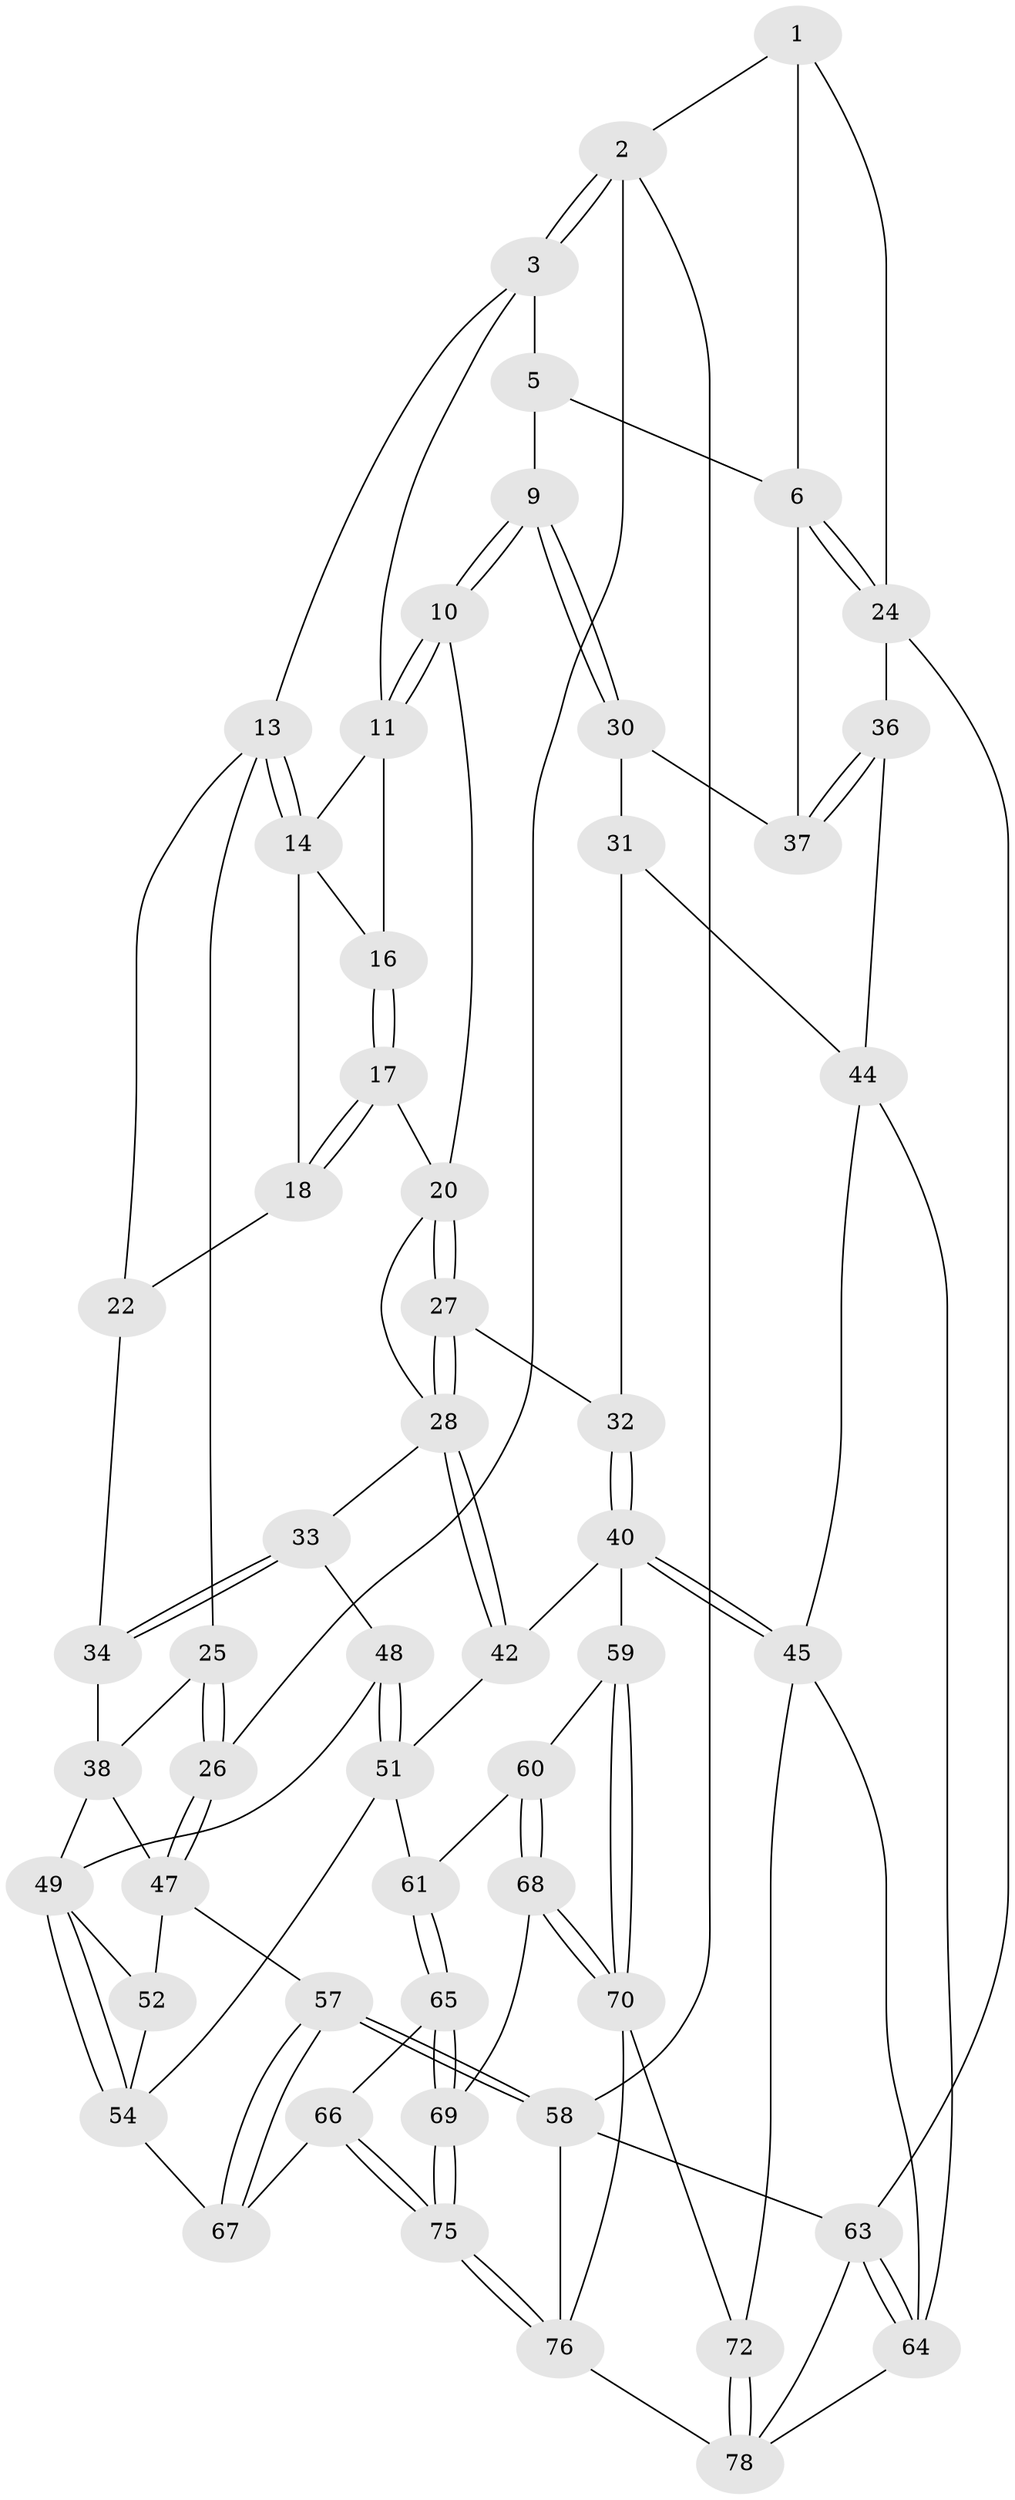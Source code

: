 // Generated by graph-tools (version 1.1) at 2025/24/03/03/25 07:24:32]
// undirected, 55 vertices, 125 edges
graph export_dot {
graph [start="1"]
  node [color=gray90,style=filled];
  1 [pos="+0.7219471157390112+0"];
  2 [pos="+0+0"];
  3 [pos="+0+0",super="+4"];
  5 [pos="+0.5467369234362901+0",super="+8"];
  6 [pos="+0.8282199302020078+0.1895310607209211",super="+7"];
  9 [pos="+0.6877588982553255+0.2792890285680036"];
  10 [pos="+0.4554637251665121+0.16624170208933733"];
  11 [pos="+0.4380496113438935+0.11967288504227416",super="+12"];
  13 [pos="+0.0768990581909383+0.08134643312335653",super="+23"];
  14 [pos="+0.19002554983541378+0.16215559474477267",super="+15"];
  16 [pos="+0.29399796275819323+0.17714117700173454"];
  17 [pos="+0.3166912819948362+0.29707695524930405"];
  18 [pos="+0.27363181823541094+0.3242098658825355",super="+19"];
  20 [pos="+0.4087303612659438+0.27811432062087144",super="+21"];
  22 [pos="+0.17267634189483674+0.3275580882400708",super="+35"];
  24 [pos="+1+0.12576429871446543"];
  25 [pos="+0.10036275758211763+0.36283012792944147"];
  26 [pos="+0+0.3344005784907768"];
  27 [pos="+0.4625821606560458+0.3440480307786995"];
  28 [pos="+0.36082210490635436+0.48936193552238155",super="+29"];
  30 [pos="+0.6843947491172047+0.2900154766810164",super="+39"];
  31 [pos="+0.6775484311428078+0.30237568054521574",super="+43"];
  32 [pos="+0.5261830608988509+0.3699682538263542"];
  33 [pos="+0.31417493251687995+0.45888517941265483"];
  34 [pos="+0.275800324024063+0.41983062776361846"];
  36 [pos="+1+0.4986759830885835"];
  37 [pos="+0.9941056371019428+0.4892577643772483"];
  38 [pos="+0.13532694584060279+0.46503155461873413",super="+46"];
  40 [pos="+0.467371632287627+0.5990627341357568",super="+41"];
  42 [pos="+0.3864002112401126+0.530150734086763"];
  44 [pos="+0.6395136188573411+0.6414698768731931",super="+62"];
  45 [pos="+0.5795723159826269+0.6649071568217827",super="+71"];
  47 [pos="+0+0.5166706996146134",super="+53"];
  48 [pos="+0.215150070366012+0.5338501436030311"];
  49 [pos="+0.16864291226321643+0.5210932356005795",super="+50"];
  51 [pos="+0.23821178897419917+0.578146938412145",super="+56"];
  52 [pos="+0.09584013093814232+0.5794643653049949"];
  54 [pos="+0.18548551147269696+0.6613427429683449",super="+55"];
  57 [pos="+0+0.7162321874025467"];
  58 [pos="+0+1"];
  59 [pos="+0.4335121295267825+0.6109093461780911"];
  60 [pos="+0.2821759378965906+0.6838063651846595"];
  61 [pos="+0.234308066776396+0.6775385476229093"];
  63 [pos="+1+1"];
  64 [pos="+1+1",super="+74"];
  65 [pos="+0.22851712451179532+0.7868552535492046"];
  66 [pos="+0.10974052196428354+0.7871364388904073"];
  67 [pos="+0.07919807527052014+0.7366987340181512"];
  68 [pos="+0.30446665473617407+0.8268889850943758"];
  69 [pos="+0.2887052611547883+0.8240816523692605"];
  70 [pos="+0.31452181634589144+0.8354159962093701",super="+73"];
  72 [pos="+0.4370518206390125+0.909356601330763"];
  75 [pos="+0.13145690036435512+0.8718567740707356"];
  76 [pos="+0.12480437976512765+1",super="+77"];
  78 [pos="+0.4665874067318234+1",super="+79"];
  1 -- 2;
  1 -- 6;
  1 -- 24;
  2 -- 3;
  2 -- 3;
  2 -- 26;
  2 -- 58;
  3 -- 13;
  3 -- 11;
  3 -- 5;
  5 -- 9;
  5 -- 6;
  6 -- 24;
  6 -- 24;
  6 -- 37;
  9 -- 10;
  9 -- 10;
  9 -- 30;
  9 -- 30;
  10 -- 11;
  10 -- 11;
  10 -- 20;
  11 -- 16;
  11 -- 14;
  13 -- 14;
  13 -- 14;
  13 -- 25;
  13 -- 22;
  14 -- 18;
  14 -- 16;
  16 -- 17;
  16 -- 17;
  17 -- 18;
  17 -- 18;
  17 -- 20;
  18 -- 22 [weight=2];
  20 -- 27;
  20 -- 27;
  20 -- 28;
  22 -- 34;
  24 -- 36;
  24 -- 63;
  25 -- 26;
  25 -- 26;
  25 -- 38;
  26 -- 47;
  26 -- 47;
  27 -- 28;
  27 -- 28;
  27 -- 32;
  28 -- 42;
  28 -- 42;
  28 -- 33;
  30 -- 31 [weight=2];
  30 -- 37;
  31 -- 32;
  31 -- 44;
  32 -- 40;
  32 -- 40;
  33 -- 34;
  33 -- 34;
  33 -- 48;
  34 -- 38;
  36 -- 37;
  36 -- 37;
  36 -- 44;
  38 -- 47;
  38 -- 49;
  40 -- 45;
  40 -- 45;
  40 -- 42;
  40 -- 59;
  42 -- 51;
  44 -- 45;
  44 -- 64;
  45 -- 72;
  45 -- 64;
  47 -- 57;
  47 -- 52;
  48 -- 49;
  48 -- 51;
  48 -- 51;
  49 -- 54;
  49 -- 54;
  49 -- 52;
  51 -- 61;
  51 -- 54;
  52 -- 54;
  54 -- 67;
  57 -- 58;
  57 -- 58;
  57 -- 67;
  57 -- 67;
  58 -- 63;
  58 -- 76;
  59 -- 60;
  59 -- 70;
  59 -- 70;
  60 -- 61;
  60 -- 68;
  60 -- 68;
  61 -- 65;
  61 -- 65;
  63 -- 64;
  63 -- 64;
  63 -- 78;
  64 -- 78;
  65 -- 66;
  65 -- 69;
  65 -- 69;
  66 -- 67;
  66 -- 75;
  66 -- 75;
  68 -- 69;
  68 -- 70;
  68 -- 70;
  69 -- 75;
  69 -- 75;
  70 -- 72;
  70 -- 76;
  72 -- 78;
  72 -- 78;
  75 -- 76;
  75 -- 76;
  76 -- 78;
}
